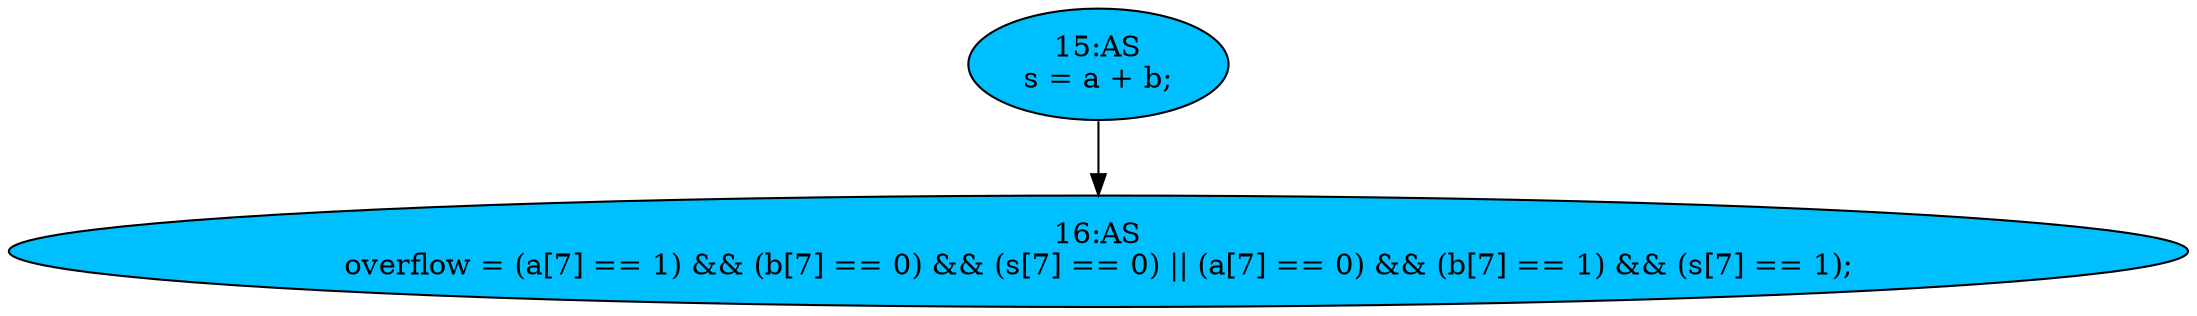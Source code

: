 strict digraph "compose( ,  )" {
	node [label="\N"];
	"16:AS"	[ast="<pyverilog.vparser.ast.Assign object at 0x7f202b2a6490>",
		def_var="['overflow']",
		fillcolor=deepskyblue,
		label="16:AS
overflow = (a[7] == 1) && (b[7] == 0) && (s[7] == 0) || (a[7] == 0) && (b[7] == 1) && (s[7] == 1);",
		statements="[]",
		style=filled,
		typ=Assign,
		use_var="['a', 'b', 's', 'a', 'b', 's']"];
	"15:AS"	[ast="<pyverilog.vparser.ast.Assign object at 0x7f202b256950>",
		def_var="['s']",
		fillcolor=deepskyblue,
		label="15:AS
s = a + b;",
		statements="[]",
		style=filled,
		typ=Assign,
		use_var="['a', 'b']"];
	"15:AS" -> "16:AS";
}
